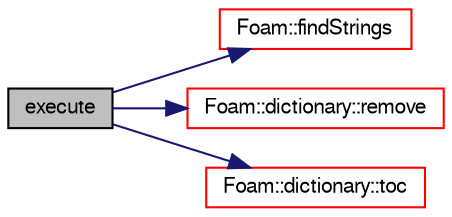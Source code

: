 digraph "execute"
{
  bgcolor="transparent";
  edge [fontname="FreeSans",fontsize="10",labelfontname="FreeSans",labelfontsize="10"];
  node [fontname="FreeSans",fontsize="10",shape=record];
  rankdir="LR";
  Node2 [label="execute",height=0.2,width=0.4,color="black", fillcolor="grey75", style="filled", fontcolor="black"];
  Node2 -> Node3 [color="midnightblue",fontsize="10",style="solid",fontname="FreeSans"];
  Node3 [label="Foam::findStrings",height=0.2,width=0.4,color="red",URL="$a21124.html#a24d78dbd0055269ca2a05f27a1edebff",tooltip="Return true if string matches one of the regular expressions. "];
  Node2 -> Node52 [color="midnightblue",fontsize="10",style="solid",fontname="FreeSans"];
  Node52 [label="Foam::dictionary::remove",height=0.2,width=0.4,color="red",URL="$a26014.html#aa376b367f7f3c648100361392fe85942",tooltip="Remove an entry specified by keyword. "];
  Node2 -> Node58 [color="midnightblue",fontsize="10",style="solid",fontname="FreeSans"];
  Node58 [label="Foam::dictionary::toc",height=0.2,width=0.4,color="red",URL="$a26014.html#adcaf1538d9b6dbeb843d6832814de549",tooltip="Return the table of contents. "];
}
